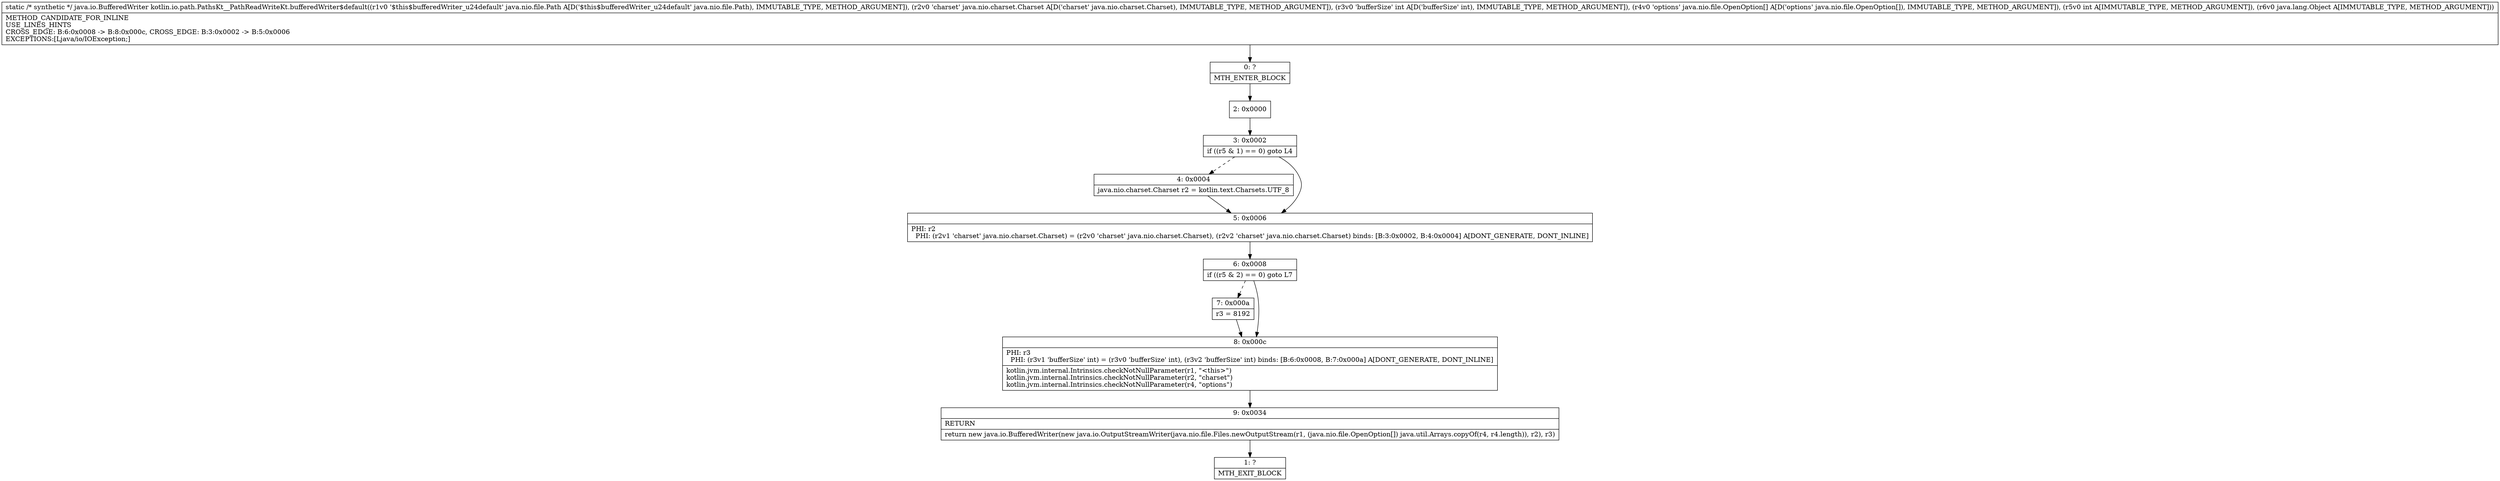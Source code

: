 digraph "CFG forkotlin.io.path.PathsKt__PathReadWriteKt.bufferedWriter$default(Ljava\/nio\/file\/Path;Ljava\/nio\/charset\/Charset;I[Ljava\/nio\/file\/OpenOption;ILjava\/lang\/Object;)Ljava\/io\/BufferedWriter;" {
Node_0 [shape=record,label="{0\:\ ?|MTH_ENTER_BLOCK\l}"];
Node_2 [shape=record,label="{2\:\ 0x0000}"];
Node_3 [shape=record,label="{3\:\ 0x0002|if ((r5 & 1) == 0) goto L4\l}"];
Node_4 [shape=record,label="{4\:\ 0x0004|java.nio.charset.Charset r2 = kotlin.text.Charsets.UTF_8\l}"];
Node_5 [shape=record,label="{5\:\ 0x0006|PHI: r2 \l  PHI: (r2v1 'charset' java.nio.charset.Charset) = (r2v0 'charset' java.nio.charset.Charset), (r2v2 'charset' java.nio.charset.Charset) binds: [B:3:0x0002, B:4:0x0004] A[DONT_GENERATE, DONT_INLINE]\l}"];
Node_6 [shape=record,label="{6\:\ 0x0008|if ((r5 & 2) == 0) goto L7\l}"];
Node_7 [shape=record,label="{7\:\ 0x000a|r3 = 8192\l}"];
Node_8 [shape=record,label="{8\:\ 0x000c|PHI: r3 \l  PHI: (r3v1 'bufferSize' int) = (r3v0 'bufferSize' int), (r3v2 'bufferSize' int) binds: [B:6:0x0008, B:7:0x000a] A[DONT_GENERATE, DONT_INLINE]\l|kotlin.jvm.internal.Intrinsics.checkNotNullParameter(r1, \"\<this\>\")\lkotlin.jvm.internal.Intrinsics.checkNotNullParameter(r2, \"charset\")\lkotlin.jvm.internal.Intrinsics.checkNotNullParameter(r4, \"options\")\l}"];
Node_9 [shape=record,label="{9\:\ 0x0034|RETURN\l|return new java.io.BufferedWriter(new java.io.OutputStreamWriter(java.nio.file.Files.newOutputStream(r1, (java.nio.file.OpenOption[]) java.util.Arrays.copyOf(r4, r4.length)), r2), r3)\l}"];
Node_1 [shape=record,label="{1\:\ ?|MTH_EXIT_BLOCK\l}"];
MethodNode[shape=record,label="{static \/* synthetic *\/ java.io.BufferedWriter kotlin.io.path.PathsKt__PathReadWriteKt.bufferedWriter$default((r1v0 '$this$bufferedWriter_u24default' java.nio.file.Path A[D('$this$bufferedWriter_u24default' java.nio.file.Path), IMMUTABLE_TYPE, METHOD_ARGUMENT]), (r2v0 'charset' java.nio.charset.Charset A[D('charset' java.nio.charset.Charset), IMMUTABLE_TYPE, METHOD_ARGUMENT]), (r3v0 'bufferSize' int A[D('bufferSize' int), IMMUTABLE_TYPE, METHOD_ARGUMENT]), (r4v0 'options' java.nio.file.OpenOption[] A[D('options' java.nio.file.OpenOption[]), IMMUTABLE_TYPE, METHOD_ARGUMENT]), (r5v0 int A[IMMUTABLE_TYPE, METHOD_ARGUMENT]), (r6v0 java.lang.Object A[IMMUTABLE_TYPE, METHOD_ARGUMENT]))  | METHOD_CANDIDATE_FOR_INLINE\lUSE_LINES_HINTS\lCROSS_EDGE: B:6:0x0008 \-\> B:8:0x000c, CROSS_EDGE: B:3:0x0002 \-\> B:5:0x0006\lEXCEPTIONS:[Ljava\/io\/IOException;]\l}"];
MethodNode -> Node_0;Node_0 -> Node_2;
Node_2 -> Node_3;
Node_3 -> Node_4[style=dashed];
Node_3 -> Node_5;
Node_4 -> Node_5;
Node_5 -> Node_6;
Node_6 -> Node_7[style=dashed];
Node_6 -> Node_8;
Node_7 -> Node_8;
Node_8 -> Node_9;
Node_9 -> Node_1;
}


